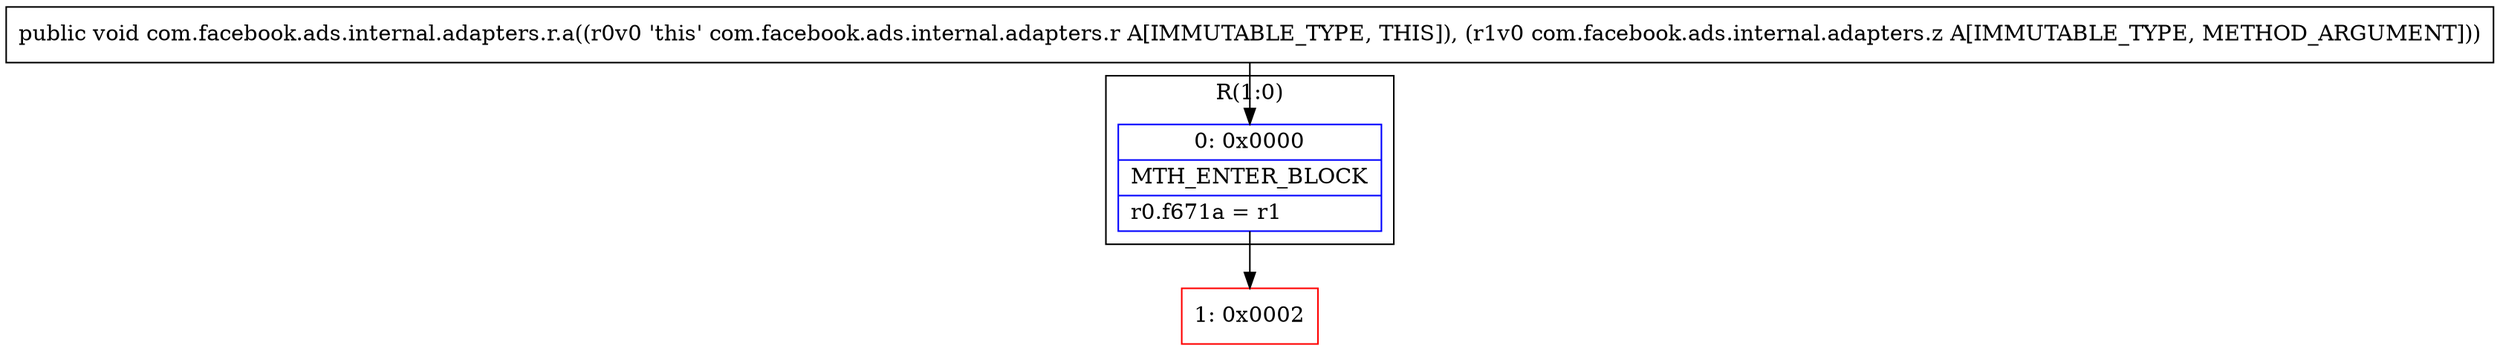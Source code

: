 digraph "CFG forcom.facebook.ads.internal.adapters.r.a(Lcom\/facebook\/ads\/internal\/adapters\/z;)V" {
subgraph cluster_Region_1878118532 {
label = "R(1:0)";
node [shape=record,color=blue];
Node_0 [shape=record,label="{0\:\ 0x0000|MTH_ENTER_BLOCK\l|r0.f671a = r1\l}"];
}
Node_1 [shape=record,color=red,label="{1\:\ 0x0002}"];
MethodNode[shape=record,label="{public void com.facebook.ads.internal.adapters.r.a((r0v0 'this' com.facebook.ads.internal.adapters.r A[IMMUTABLE_TYPE, THIS]), (r1v0 com.facebook.ads.internal.adapters.z A[IMMUTABLE_TYPE, METHOD_ARGUMENT])) }"];
MethodNode -> Node_0;
Node_0 -> Node_1;
}

